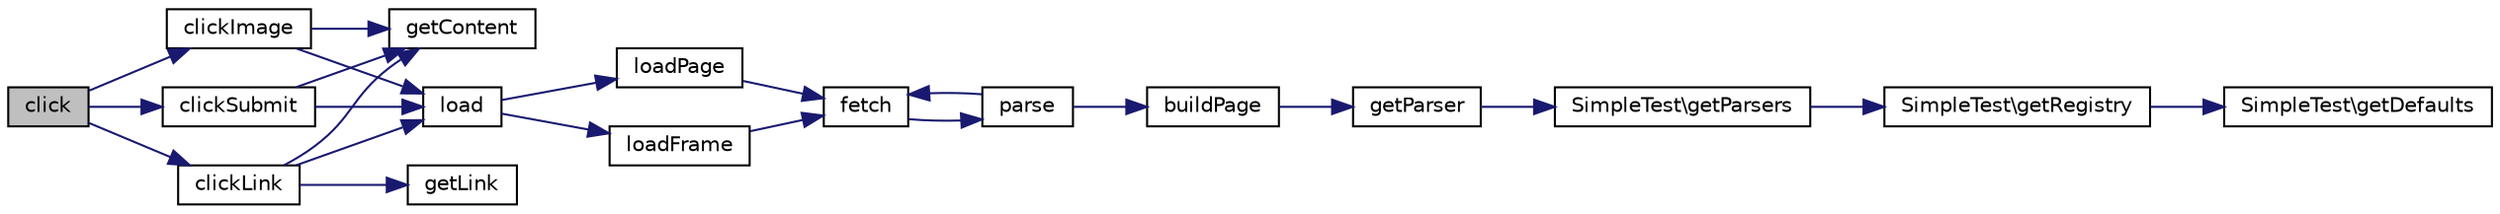 digraph "click"
{
  edge [fontname="Helvetica",fontsize="10",labelfontname="Helvetica",labelfontsize="10"];
  node [fontname="Helvetica",fontsize="10",shape=record];
  rankdir="LR";
  Node1 [label="click",height=0.2,width=0.4,color="black", fillcolor="grey75", style="filled" fontcolor="black"];
  Node1 -> Node2 [color="midnightblue",fontsize="10",style="solid",fontname="Helvetica"];
  Node2 [label="clickSubmit",height=0.2,width=0.4,color="black", fillcolor="white", style="filled",URL="$class_simple_browser.html#a67cc36f3e3acdad590220e3c40b94404"];
  Node2 -> Node3 [color="midnightblue",fontsize="10",style="solid",fontname="Helvetica"];
  Node3 [label="load",height=0.2,width=0.4,color="black", fillcolor="white", style="filled",URL="$class_simple_browser.html#abc13ffb32fdf61b67bee819c6cd1ca03"];
  Node3 -> Node4 [color="midnightblue",fontsize="10",style="solid",fontname="Helvetica"];
  Node4 [label="loadPage",height=0.2,width=0.4,color="black", fillcolor="white", style="filled",URL="$class_simple_browser.html#a6a844b58937c25882302cdd3d04eb17a"];
  Node4 -> Node5 [color="midnightblue",fontsize="10",style="solid",fontname="Helvetica"];
  Node5 [label="fetch",height=0.2,width=0.4,color="black", fillcolor="white", style="filled",URL="$class_simple_browser.html#a625ef5dc40929a14ff182371200293cf"];
  Node5 -> Node6 [color="midnightblue",fontsize="10",style="solid",fontname="Helvetica"];
  Node6 [label="parse",height=0.2,width=0.4,color="black", fillcolor="white", style="filled",URL="$class_simple_browser.html#a49f7f75946cb2db7bcafccad91fceed5"];
  Node6 -> Node7 [color="midnightblue",fontsize="10",style="solid",fontname="Helvetica"];
  Node7 [label="buildPage",height=0.2,width=0.4,color="black", fillcolor="white", style="filled",URL="$class_simple_browser.html#a9e51bf4e2a9f62f6875e4dd1857117af"];
  Node7 -> Node8 [color="midnightblue",fontsize="10",style="solid",fontname="Helvetica"];
  Node8 [label="getParser",height=0.2,width=0.4,color="black", fillcolor="white", style="filled",URL="$class_simple_browser.html#a4b6907ea868dc9053e1f7d6260fa4b4f"];
  Node8 -> Node9 [color="midnightblue",fontsize="10",style="solid",fontname="Helvetica"];
  Node9 [label="SimpleTest\\getParsers",height=0.2,width=0.4,color="black", fillcolor="white", style="filled",URL="$class_simple_test.html#a4b51a0f9099ff86bcc8e850ac62af344"];
  Node9 -> Node10 [color="midnightblue",fontsize="10",style="solid",fontname="Helvetica"];
  Node10 [label="SimpleTest\\getRegistry",height=0.2,width=0.4,color="black", fillcolor="white", style="filled",URL="$class_simple_test.html#a91320adbec8b564c37b40a29aa9df772"];
  Node10 -> Node11 [color="midnightblue",fontsize="10",style="solid",fontname="Helvetica"];
  Node11 [label="SimpleTest\\getDefaults",height=0.2,width=0.4,color="black", fillcolor="white", style="filled",URL="$class_simple_test.html#a82efa1571705e561b8bae6b73060945d"];
  Node6 -> Node5 [color="midnightblue",fontsize="10",style="solid",fontname="Helvetica"];
  Node3 -> Node12 [color="midnightblue",fontsize="10",style="solid",fontname="Helvetica"];
  Node12 [label="loadFrame",height=0.2,width=0.4,color="black", fillcolor="white", style="filled",URL="$class_simple_browser.html#aae670bf98b9e4010c956127ec2ec9554"];
  Node12 -> Node5 [color="midnightblue",fontsize="10",style="solid",fontname="Helvetica"];
  Node2 -> Node13 [color="midnightblue",fontsize="10",style="solid",fontname="Helvetica"];
  Node13 [label="getContent",height=0.2,width=0.4,color="black", fillcolor="white", style="filled",URL="$class_simple_browser.html#a58e43f09a06ce4e29b192c4e17ce7915"];
  Node1 -> Node14 [color="midnightblue",fontsize="10",style="solid",fontname="Helvetica"];
  Node14 [label="clickLink",height=0.2,width=0.4,color="black", fillcolor="white", style="filled",URL="$class_simple_browser.html#aaff72b22c800809b350ec4804c2d1ab9"];
  Node14 -> Node15 [color="midnightblue",fontsize="10",style="solid",fontname="Helvetica"];
  Node15 [label="getLink",height=0.2,width=0.4,color="black", fillcolor="white", style="filled",URL="$class_simple_browser.html#aba5e2ed099cd5a65d5019a82c345550e"];
  Node14 -> Node3 [color="midnightblue",fontsize="10",style="solid",fontname="Helvetica"];
  Node14 -> Node13 [color="midnightblue",fontsize="10",style="solid",fontname="Helvetica"];
  Node1 -> Node16 [color="midnightblue",fontsize="10",style="solid",fontname="Helvetica"];
  Node16 [label="clickImage",height=0.2,width=0.4,color="black", fillcolor="white", style="filled",URL="$class_simple_browser.html#a272236a3ca47981ed9df9952135d2fe1"];
  Node16 -> Node3 [color="midnightblue",fontsize="10",style="solid",fontname="Helvetica"];
  Node16 -> Node13 [color="midnightblue",fontsize="10",style="solid",fontname="Helvetica"];
}
